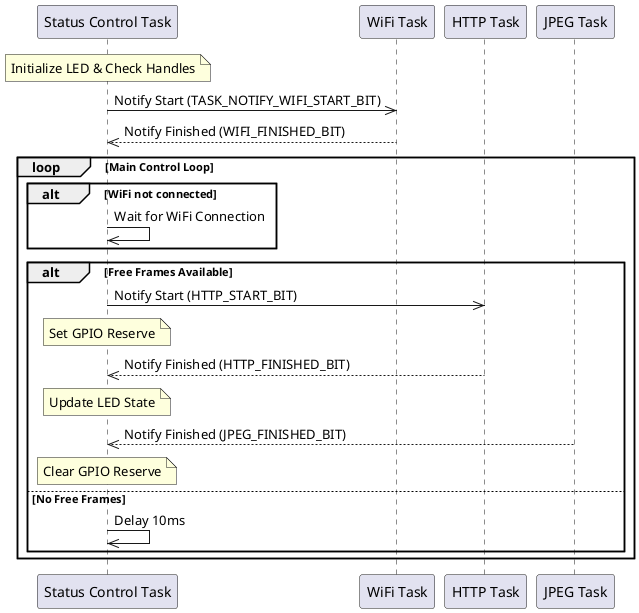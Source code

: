 @startuml
participant Control as "Status Control Task"
participant WiFi as "WiFi Task"
participant HTTP as "HTTP Task"
participant JPEG as "JPEG Task"

Note over Control: Initialize LED & Check Handles

Control->>WiFi: Notify Start (TASK_NOTIFY_WIFI_START_BIT)
WiFi-->>Control: Notify Finished (WIFI_FINISHED_BIT)

loop Main Control Loop
    alt WiFi not connected
        Control->>Control: Wait for WiFi Connection
    end

    alt Free Frames Available
        Control->>HTTP: Notify Start (HTTP_START_BIT)
        Note over Control: Set GPIO Reserve

        HTTP-->>Control: Notify Finished (HTTP_FINISHED_BIT)
        Note over Control: Update LED State

        JPEG-->>Control: Notify Finished (JPEG_FINISHED_BIT)
        Note over Control: Clear GPIO Reserve
    else No Free Frames
        Control->>Control: Delay 10ms
    end
end


@enduml